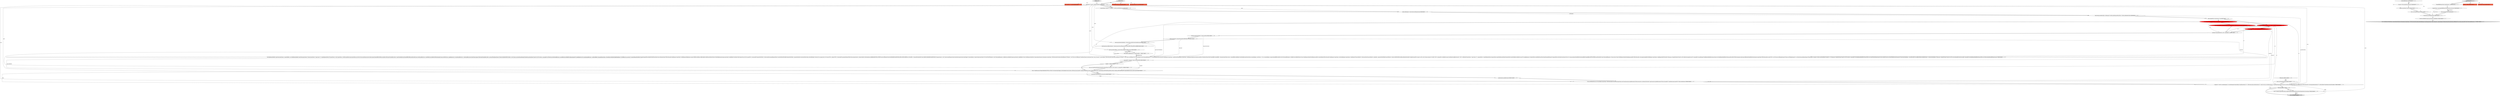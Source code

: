 digraph {
23 [style = filled, label = "final long maxScatterGatherBytes = QueryContexts.getMaxScatterGatherBytes(query)@@@14@@@['1', '1', '0']", fillcolor = white, shape = ellipse image = "AAA0AAABBB1BBB"];
4 [style = filled, label = "final String cancelUrl = StringUtils.format(\"%s://%s/druid/v2/%s\",scheme,host,query.getId())@@@9@@@['1', '0', '0']", fillcolor = red, shape = ellipse image = "AAA1AAABBB1BBB"];
5 [style = filled, label = "final JavaType queryResultType = isBySegment? toolChest.getBySegmentResultType(): toolChest.getBaseResultType()@@@6@@@['1', '1', '0']", fillcolor = white, shape = ellipse image = "AAA0AAABBB1BBB"];
12 [style = filled, label = "final String url = StringUtils.format(\"%s://%s/druid/v2/\",scheme,host)@@@8@@@['1', '0', '0']", fillcolor = red, shape = ellipse image = "AAA1AAABBB1BBB"];
16 [style = filled, label = "timeLeft <= 0@@@196@@@['1', '1', '0']", fillcolor = white, shape = diamond image = "AAA0AAABBB1BBB"];
45 [style = filled, label = "InterruptedException e@@@8@@@['0', '0', '1']", fillcolor = white, shape = diamond image = "AAA0AAABBB3BBB"];
37 [style = filled, label = "channelStream = new ChannelBufferInputStream(response.getContent())@@@5@@@['0', '0', '1']", fillcolor = white, shape = ellipse image = "AAA0AAABBB3BBB"];
29 [style = filled, label = "final ResponseContext context@@@2@@@['1', '1', '0']", fillcolor = tomato, shape = box image = "AAA0AAABBB1BBB"];
19 [style = filled, label = "final ListenableFuture<InputStream> future@@@7@@@['1', '1', '0']", fillcolor = white, shape = ellipse image = "AAA0AAABBB1BBB"];
34 [style = filled, label = "final String url = scheme + \"://\" + host + \"/druid/v2/\"@@@8@@@['0', '1', '0']", fillcolor = red, shape = ellipse image = "AAA1AAABBB2BBB"];
10 [style = filled, label = "boolean isBySegment = QueryContexts.isBySegment(query)@@@5@@@['1', '1', '0']", fillcolor = white, shape = ellipse image = "AAA0AAABBB1BBB"];
24 [style = filled, label = "final long timeoutAt = query.getContextValue(QUERY_FAIL_TIME)@@@13@@@['1', '1', '0']", fillcolor = white, shape = ellipse image = "AAA0AAABBB1BBB"];
42 [style = filled, label = "HttpResponse response@@@2@@@['0', '0', '1']", fillcolor = tomato, shape = box image = "AAA0AAABBB3BBB"];
9 [style = filled, label = "final Query<T> query = queryPlus.getQuery()@@@3@@@['1', '1', '0']", fillcolor = white, shape = ellipse image = "AAA0AAABBB1BBB"];
28 [style = filled, label = "queryWatcher.registerQueryFuture(query,future)@@@200@@@['1', '1', '0']", fillcolor = white, shape = ellipse image = "AAA0AAABBB1BBB"];
35 [style = filled, label = "log.error(e,\"Queue appending interrupted\")@@@9@@@['0', '0', '1']", fillcolor = white, shape = ellipse image = "AAA0AAABBB3BBB"];
14 [style = filled, label = "final long maxQueuedBytes = QueryContexts.getMaxQueuedBytes(query,0)@@@16@@@['1', '1', '0']", fillcolor = white, shape = ellipse image = "AAA0AAABBB1BBB"];
47 [style = filled, label = "ChannelBufferInputStream channelStream = null@@@3@@@['0', '0', '1']", fillcolor = white, shape = ellipse image = "AAA0AAABBB3BBB"];
3 [style = filled, label = "final HttpResponseHandler<InputStream,InputStream> responseHandler = new HttpResponseHandler<InputStream,InputStream>(){private QueryMetrics<? super Query<T>> acquireResponseMetrics(){if (queryMetrics == null) {queryMetrics = toolChest.makeMetrics(query)queryMetrics.server(host)}return queryMetrics}private boolean enqueue(ChannelBuffer buffer,long chunkNum){final InputStreamHolder holder = InputStreamHolder.fromChannelBuffer(buffer,chunkNum)final long currentQueuedByteCount = queuedByteCount.addAndGet(holder.getLength())queue.put(holder)return !usingBackpressure || currentQueuedByteCount < maxQueuedBytes}private InputStream dequeue(){final InputStreamHolder holder = queue.poll(checkQueryTimeout(),TimeUnit.MILLISECONDS)if (holder == null) {throw new QueryTimeoutException(StringUtils.nonStrictFormat(\"Query(%s( url(%s( timed out.\",query.getId(),url))}final long currentQueuedByteCount = queuedByteCount.addAndGet(-holder.getLength())if (usingBackpressure && currentQueuedByteCount < maxQueuedBytes) {long backPressureTime = Preconditions.checkNotNull(trafficCopRef.get(),\"No TrafficCop, how can this be?\").resume(holder.getChunkNum())channelSuspendedTime.addAndGet(backPressureTime)}return holder.getStream()}@Override public ClientResponse<InputStream> handleResponse(HttpResponse response,TrafficCop trafficCop){trafficCopRef.set(trafficCop)checkQueryTimeout()checkTotalBytesLimit(response.getContent().readableBytes())log.debug(\"Initial response from url(%s( for queryId(%s(\",url,query.getId())responseStartTimeNs = System.nanoTime()acquireResponseMetrics().reportNodeTimeToFirstByte(responseStartTimeNs - requestStartTimeNs).emit(emitter)final boolean continueReadingtry {log.trace(\"Got a response from (%s( for query ID(%s(, subquery ID(%s(\",url,query.getId(),query.getSubQueryId())final String responseContext = response.headers().get(QueryResource.HEADER_RESPONSE_CONTEXT)context.add(ResponseContext.Key.REMAINING_RESPONSES_FROM_QUERY_SERVERS,new NonnullPair<>(query.getMostSpecificId(),VAL_TO_REDUCE_REMAINING_RESPONSES))if (responseContext != null) {context.merge(ResponseContext.deserialize(responseContext,objectMapper))}continueReading = enqueue(response.getContent(),0L)}catch (final IOException e) catch (InterruptedException e) totalByteCount.addAndGet(response.getContent().readableBytes())return ClientResponse.finished(new SequenceInputStream(new Enumeration<InputStream>(){@Override public boolean hasMoreElements(){if (fail.get() != null) {throw new RE(fail.get())}checkQueryTimeout()synchronized (done) {return !done.get() || !queue.isEmpty()}}@Override public InputStream nextElement(){if (fail.get() != null) {throw new RE(fail.get())}try {return dequeue()}catch (InterruptedException e) }}),continueReading)}@Override public ClientResponse<InputStream> handleChunk(ClientResponse<InputStream> clientResponse,HttpChunk chunk,long chunkNum){checkQueryTimeout()final ChannelBuffer channelBuffer = chunk.getContent()final int bytes = channelBuffer.readableBytes()checkTotalBytesLimit(bytes)boolean continueReading = trueif (bytes > 0) {try {continueReading = enqueue(channelBuffer,chunkNum)}catch (InterruptedException e) totalByteCount.addAndGet(bytes)}return ClientResponse.finished(clientResponse.getObj(),continueReading)}@Override public ClientResponse<InputStream> done(ClientResponse<InputStream> clientResponse){long stopTimeNs = System.nanoTime()long nodeTimeNs = stopTimeNs - requestStartTimeNsfinal long nodeTimeMs = TimeUnit.NANOSECONDS.toMillis(nodeTimeNs)log.debug(\"Completed queryId(%s( request to url(%s( with %,d bytes returned in %,d millis (%,f b/s(.\",query.getId(),url,totalByteCount.get(),nodeTimeMs,totalByteCount.get() / (0.001 * nodeTimeMs))QueryMetrics<? super Query<T>> responseMetrics = acquireResponseMetrics()responseMetrics.reportNodeTime(nodeTimeNs)responseMetrics.reportNodeBytes(totalByteCount.get())if (usingBackpressure) {responseMetrics.reportBackPressureTime(channelSuspendedTime.get())}responseMetrics.emit(emitter)synchronized (done) {try {queue.put(InputStreamHolder.fromChannelBuffer(ChannelBuffers.EMPTY_BUFFER,Long.MAX_VALUE))}catch (InterruptedException e) {done.set(true)}}return ClientResponse.finished(clientResponse.getObj())}@Override public void exceptionCaught(final ClientResponse<InputStream> clientResponse,final Throwable e){String msg = StringUtils.format(\"Query(%s( url(%s( failed with exception msg (%s(\",query.getId(),url,e.getMessage())setupResponseReadFailure(msg,e)}private void setupResponseReadFailure(String msg,Throwable th){fail.set(msg)queue.clear()queue.offer(InputStreamHolder.fromStream(new InputStream(){@Override public int read(){if (th != null) {throw new IOException(msg,th)}{throw new IOException(msg)}}},-1,0))}private long checkQueryTimeout(){long timeLeft = timeoutAt - System.currentTimeMillis()if (timeLeft <= 0) {String msg = StringUtils.format(\"Query(%s( url(%s( timed out.\",query.getId(),url)setupResponseReadFailure(msg,null)throw new QueryTimeoutException(msg)}{return timeLeft}}private void checkTotalBytesLimit(long bytes){if (maxScatterGatherBytes < Long.MAX_VALUE && totalBytesGathered.addAndGet(bytes) > maxScatterGatherBytes) {String msg = StringUtils.format(\"Query(%s( url(%s( max scatter-gather bytes limit reached.\",query.getId(),url)setupResponseReadFailure(msg,null)throw new ResourceLimitExceededException(msg)}}}@@@18@@@['1', '1', '0']", fillcolor = white, shape = ellipse image = "AAA0AAABBB1BBB"];
43 [style = filled, label = "return ClientResponse.finished(new SequenceInputStream(new Enumeration<InputStream>(){@Override public boolean hasMoreElements(){synchronized (done) {return !done.get() || !queue.isEmpty()}}@Override public InputStream nextElement(){try {return queue.take()}catch (InterruptedException e) }}))@@@17@@@['0', '0', '1']", fillcolor = lightgray, shape = ellipse image = "AAA0AAABBB3BBB"];
20 [style = filled, label = "Sequence<T> retVal = new BaseSequence<>(new BaseSequence.IteratorMaker<T,JsonParserIterator<T>>(){@Override public JsonParserIterator<T> make(){return new JsonParserIterator<T>(queryResultType,future,url,query,host,toolChest.decorateObjectMapper(objectMapper,query))}@Override public void cleanup(JsonParserIterator<T> iterFromMake){CloseQuietly.close(iterFromMake)}})@@@218@@@['1', '1', '0']", fillcolor = white, shape = ellipse image = "AAA0AAABBB1BBB"];
8 [style = filled, label = "!isBySegment@@@227@@@['1', '1', '0']", fillcolor = white, shape = diamond image = "AAA0AAABBB1BBB"];
39 [style = filled, label = "throw new RuntimeException(e)@@@11@@@['0', '0', '1']", fillcolor = white, shape = ellipse image = "AAA0AAABBB3BBB"];
33 [style = filled, label = "run['0', '1', '0']", fillcolor = lightgray, shape = diamond image = "AAA0AAABBB2BBB"];
15 [style = filled, label = "run['1', '0', '0']", fillcolor = lightgray, shape = diamond image = "AAA0AAABBB1BBB"];
21 [style = filled, label = "IOException e@@@215@@@['1', '1', '0']", fillcolor = white, shape = diamond image = "AAA0AAABBB1BBB"];
40 [style = filled, label = "byteCount.addAndGet(response.getContent().readableBytes())@@@16@@@['0', '0', '1']", fillcolor = white, shape = ellipse image = "AAA0AAABBB3BBB"];
31 [style = filled, label = "final QueryPlus<T> queryPlus@@@2@@@['0', '1', '0']", fillcolor = tomato, shape = box image = "AAA0AAABBB2BBB"];
44 [style = filled, label = "handleResponse['0', '0', '1']", fillcolor = lightgray, shape = diamond image = "AAA0AAABBB3BBB"];
36 [style = filled, label = "Thread.currentThread().interrupt()@@@10@@@['0', '0', '1']", fillcolor = white, shape = ellipse image = "AAA0AAABBB3BBB"];
27 [style = filled, label = "final ResponseContext context@@@2@@@['1', '0', '0']", fillcolor = tomato, shape = box image = "AAA0AAABBB1BBB"];
0 [style = filled, label = "long timeLeft = timeoutAt - System.currentTimeMillis()@@@195@@@['1', '1', '0']", fillcolor = white, shape = ellipse image = "AAA0AAABBB1BBB"];
2 [style = filled, label = "throw new QueryTimeoutException(StringUtils.nonStrictFormat(\"Query(%s( url(%s( timed out.\",query.getId(),url))@@@197@@@['1', '1', '0']", fillcolor = white, shape = ellipse image = "AAA0AAABBB1BBB"];
17 [style = filled, label = "Futures.addCallback(future,new FutureCallback<InputStream>(){@Override public void onSuccess(InputStream result){openConnections.getAndDecrement()}@Override public void onFailure(Throwable t){openConnections.getAndDecrement()if (future.isCancelled()) {cancelQuery(query,cancelUrl)}}},Execs.directExecutor())@@@202@@@['1', '1', '0']", fillcolor = white, shape = ellipse image = "AAA0AAABBB1BBB"];
30 [style = filled, label = "openConnections.getAndIncrement()@@@201@@@['1', '1', '0']", fillcolor = white, shape = ellipse image = "AAA0AAABBB1BBB"];
41 [style = filled, label = "queue.put(channelStream)@@@6@@@['0', '0', '1']", fillcolor = white, shape = ellipse image = "AAA0AAABBB3BBB"];
32 [style = filled, label = "final String cancelUrl = url + query.getId()@@@9@@@['0', '1', '0']", fillcolor = red, shape = ellipse image = "AAA1AAABBB2BBB"];
1 [style = filled, label = "final AtomicLong totalBytesGathered = (AtomicLong)context.get(ResponseContext.Key.QUERY_TOTAL_BYTES_GATHERED)@@@15@@@['1', '1', '0']", fillcolor = white, shape = ellipse image = "AAA0AAABBB1BBB"];
26 [style = filled, label = "future = httpClient.go(new Request(HttpMethod.POST,new URL(url)).setContent(objectMapper.writeValueAsBytes(QueryContexts.withTimeout(query,timeLeft))).setHeader(HttpHeaders.Names.CONTENT_TYPE,isSmile? SmileMediaTypes.APPLICATION_JACKSON_SMILE: MediaType.APPLICATION_JSON),responseHandler,Duration.millis(timeLeft))@@@199@@@['1', '1', '0']", fillcolor = white, shape = ellipse image = "AAA0AAABBB1BBB"];
11 [style = filled, label = "final boolean usingBackpressure = maxQueuedBytes > 0@@@17@@@['1', '1', '0']", fillcolor = white, shape = ellipse image = "AAA0AAABBB1BBB"];
13 [style = filled, label = "final long requestStartTimeNs = System.nanoTime()@@@12@@@['1', '1', '0']", fillcolor = white, shape = ellipse image = "AAA0AAABBB1BBB"];
18 [style = filled, label = "retVal = Sequences.map(retVal,toolChest.makePreComputeManipulatorFn(query,MetricManipulatorFns.deserializing()))@@@228@@@['1', '1', '0']", fillcolor = white, shape = ellipse image = "AAA0AAABBB1BBB"];
46 [style = filled, label = "TrafficCop trafficCop@@@2@@@['0', '0', '1']", fillcolor = tomato, shape = box image = "AAA0AAABBB3BBB"];
7 [style = filled, label = "return retVal@@@230@@@['1', '1', '0']", fillcolor = lightgray, shape = ellipse image = "AAA0AAABBB1BBB"];
38 [style = filled, label = "{CloseQuietly.close(channelStream)}@@@13@@@['0', '0', '1']", fillcolor = white, shape = ellipse image = "AAA0AAABBB3BBB"];
6 [style = filled, label = "QueryToolChest<T,Query<T>> toolChest = warehouse.getToolChest(query)@@@4@@@['1', '1', '0']", fillcolor = white, shape = ellipse image = "AAA0AAABBB1BBB"];
25 [style = filled, label = "log.debug(\"Querying queryId(%s( url(%s(\",query.getId(),url)@@@11@@@['1', '1', '0']", fillcolor = white, shape = ellipse image = "AAA0AAABBB1BBB"];
22 [style = filled, label = "throw new RuntimeException(e)@@@216@@@['1', '1', '0']", fillcolor = white, shape = ellipse image = "AAA0AAABBB1BBB"];
2->26 [style = bold, label=""];
32->17 [style = solid, label="cancelUrl"];
4->25 [style = bold, label=""];
12->25 [style = solid, label="url"];
34->25 [style = solid, label="url"];
47->37 [style = bold, label=""];
13->3 [style = solid, label="requestStartTimeNs"];
12->20 [style = solid, label="url"];
34->2 [style = solid, label="url"];
9->6 [style = bold, label=""];
20->7 [style = solid, label="retVal"];
15->29 [style = dotted, label="true"];
32->25 [style = bold, label=""];
39->38 [style = bold, label=""];
34->32 [style = bold, label=""];
5->20 [style = solid, label="queryResultType"];
26->17 [style = solid, label="future"];
26->28 [style = bold, label=""];
10->5 [style = solid, label="isBySegment"];
45->35 [style = bold, label=""];
14->11 [style = bold, label=""];
44->47 [style = bold, label=""];
24->3 [style = solid, label="timeoutAt"];
17->20 [style = bold, label=""];
19->34 [style = bold, label=""];
28->30 [style = bold, label=""];
19->12 [style = bold, label=""];
26->28 [style = solid, label="future"];
8->18 [style = bold, label=""];
9->6 [style = solid, label="query"];
44->46 [style = dotted, label="true"];
14->11 [style = solid, label="maxQueuedBytes"];
16->26 [style = bold, label=""];
21->22 [style = dotted, label="true"];
24->0 [style = solid, label="timeoutAt"];
12->3 [style = solid, label="url"];
23->3 [style = solid, label="maxScatterGatherBytes"];
3->0 [style = bold, label=""];
15->27 [style = dotted, label="true"];
9->3 [style = solid, label="query"];
9->20 [style = solid, label="query"];
9->28 [style = solid, label="query"];
26->20 [style = solid, label="future"];
0->26 [style = solid, label="timeLeft"];
20->8 [style = bold, label=""];
22->20 [style = bold, label=""];
44->42 [style = dotted, label="true"];
21->22 [style = bold, label=""];
15->9 [style = bold, label=""];
9->10 [style = solid, label="query"];
8->18 [style = dotted, label="true"];
45->39 [style = dotted, label="true"];
41->38 [style = bold, label=""];
18->7 [style = bold, label=""];
12->34 [style = dashed, label="0"];
33->31 [style = dotted, label="true"];
9->18 [style = solid, label="query"];
3->26 [style = solid, label="responseHandler"];
0->16 [style = bold, label=""];
30->17 [style = bold, label=""];
13->24 [style = bold, label=""];
9->17 [style = solid, label="query"];
37->41 [style = bold, label=""];
20->18 [style = solid, label="retVal"];
0->16 [style = solid, label="timeLeft"];
36->39 [style = bold, label=""];
5->19 [style = bold, label=""];
4->17 [style = solid, label="cancelUrl"];
10->5 [style = bold, label=""];
34->32 [style = solid, label="url"];
11->3 [style = bold, label=""];
6->10 [style = bold, label=""];
14->3 [style = solid, label="maxQueuedBytes"];
33->29 [style = dotted, label="true"];
11->3 [style = solid, label="usingBackpressure"];
40->43 [style = bold, label=""];
34->20 [style = solid, label="url"];
38->40 [style = bold, label=""];
24->23 [style = bold, label=""];
12->2 [style = solid, label="url"];
34->3 [style = solid, label="url"];
16->2 [style = dotted, label="true"];
25->13 [style = bold, label=""];
18->7 [style = solid, label="retVal"];
37->41 [style = solid, label="channelStream"];
16->2 [style = bold, label=""];
33->9 [style = bold, label=""];
8->7 [style = bold, label=""];
4->32 [style = dashed, label="0"];
12->4 [style = bold, label=""];
37->38 [style = solid, label="channelStream"];
45->35 [style = dotted, label="true"];
9->14 [style = solid, label="query"];
23->1 [style = bold, label=""];
45->36 [style = dotted, label="true"];
1->14 [style = bold, label=""];
9->23 [style = solid, label="query"];
35->36 [style = bold, label=""];
}

